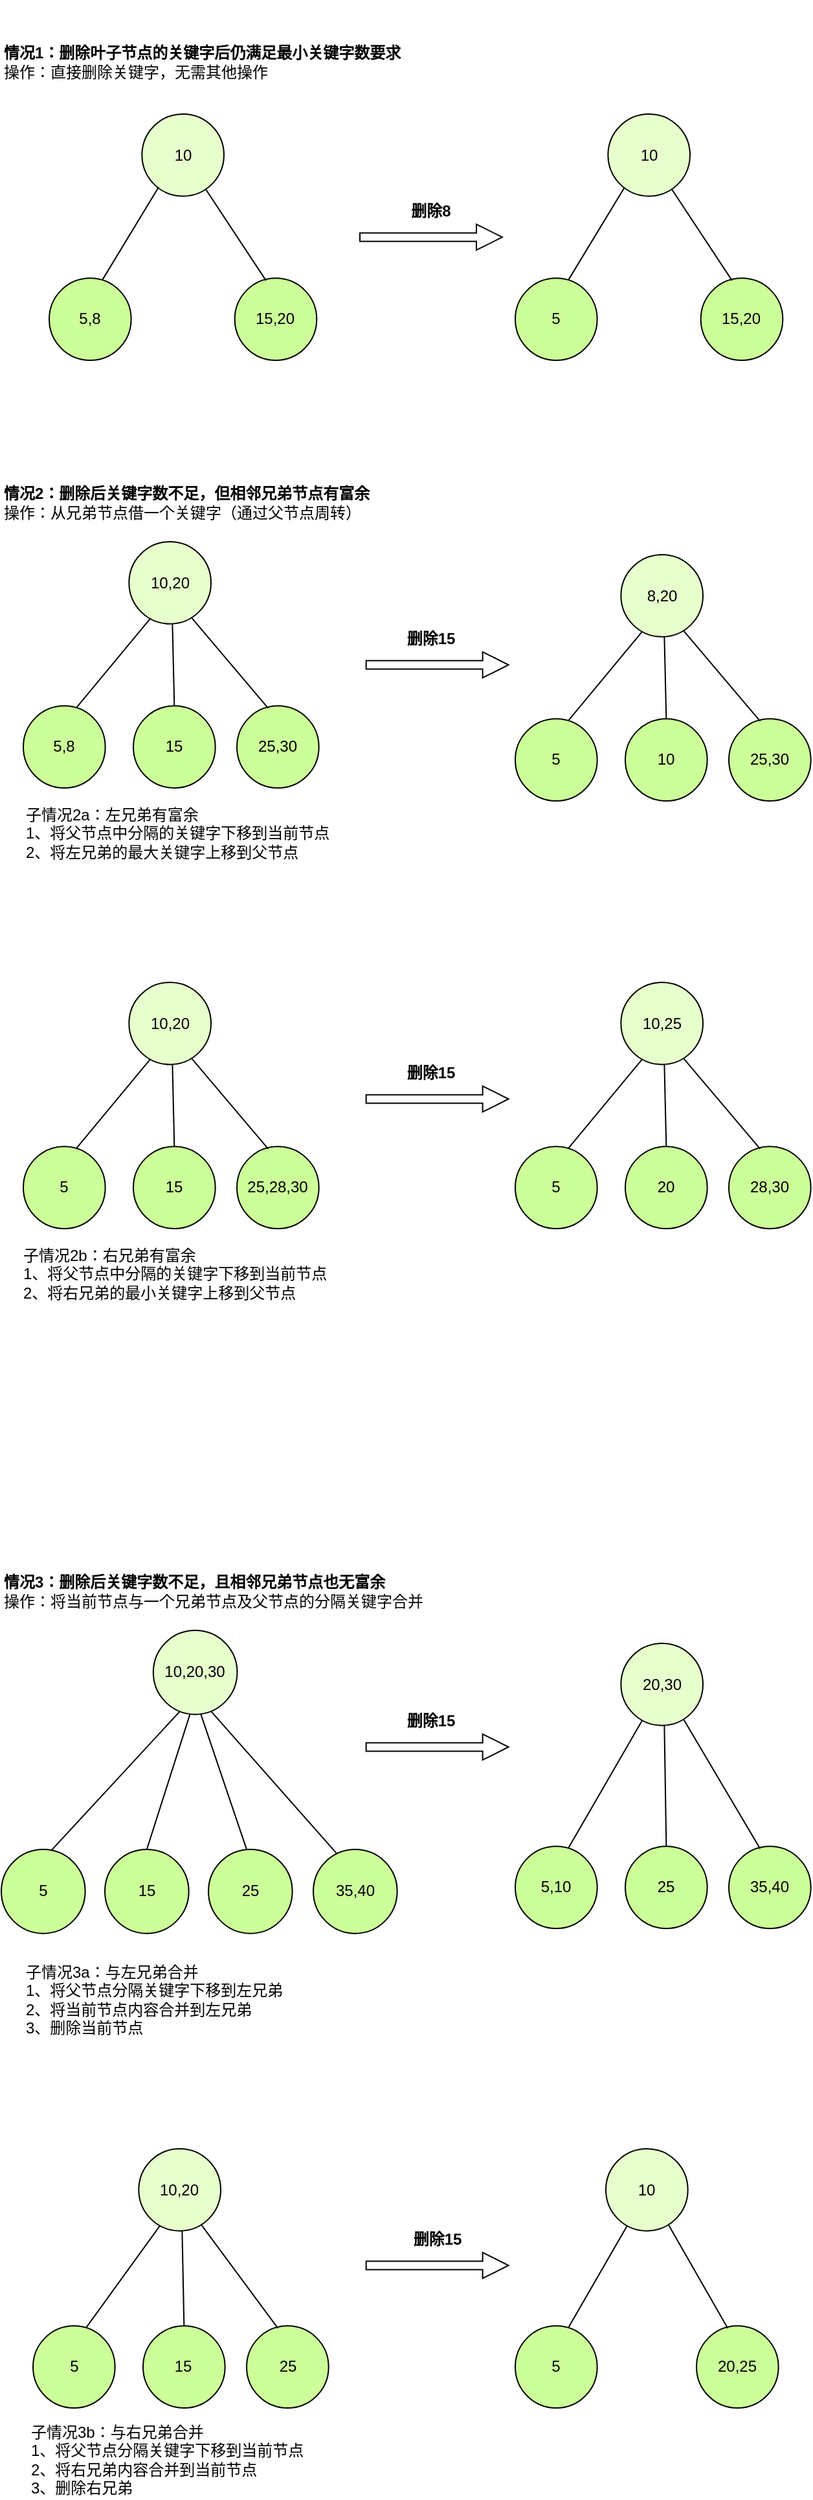 <mxfile version="28.0.6">
  <diagram name="第 1 页" id="fIbPTTzMzk3BGhx-KFtS">
    <mxGraphModel dx="1388" dy="673" grid="1" gridSize="10" guides="1" tooltips="1" connect="1" arrows="1" fold="1" page="1" pageScale="1" pageWidth="827" pageHeight="1169" math="0" shadow="0">
      <root>
        <mxCell id="0" />
        <mxCell id="1" parent="0" />
        <mxCell id="8vCnK32GKlkzvUL6mrDK-2" style="edgeStyle=orthogonalEdgeStyle;rounded=0;orthogonalLoop=1;jettySize=auto;html=1;exitX=0.5;exitY=1;exitDx=0;exitDy=0;" parent="1" edge="1">
          <mxGeometry relative="1" as="geometry">
            <mxPoint x="255.75" y="60" as="sourcePoint" />
            <mxPoint x="255.75" y="60" as="targetPoint" />
          </mxGeometry>
        </mxCell>
        <mxCell id="8vCnK32GKlkzvUL6mrDK-7" value="" style="group" parent="1" vertex="1" connectable="0">
          <mxGeometry x="130" y="140" width="206.663" height="190" as="geometry" />
        </mxCell>
        <mxCell id="8vCnK32GKlkzvUL6mrDK-8" value="" style="group" parent="8vCnK32GKlkzvUL6mrDK-7" vertex="1" connectable="0">
          <mxGeometry x="71.67" width="70" height="63.333" as="geometry" />
        </mxCell>
        <mxCell id="8vCnK32GKlkzvUL6mrDK-9" value="" style="group" parent="8vCnK32GKlkzvUL6mrDK-8" vertex="1" connectable="0">
          <mxGeometry width="63.333" height="63.333" as="geometry" />
        </mxCell>
        <mxCell id="8vCnK32GKlkzvUL6mrDK-10" value="10" style="ellipse;whiteSpace=wrap;html=1;aspect=fixed;fillColor=#E6FFCC;" parent="8vCnK32GKlkzvUL6mrDK-9" vertex="1">
          <mxGeometry width="63.333" height="63.333" as="geometry" />
        </mxCell>
        <mxCell id="8vCnK32GKlkzvUL6mrDK-11" value="" style="group" parent="8vCnK32GKlkzvUL6mrDK-7" vertex="1" connectable="0">
          <mxGeometry y="126.667" width="63.333" height="63.333" as="geometry" />
        </mxCell>
        <mxCell id="8vCnK32GKlkzvUL6mrDK-12" value="5,8" style="ellipse;whiteSpace=wrap;html=1;aspect=fixed;fillColor=#CCFF99;" parent="8vCnK32GKlkzvUL6mrDK-11" vertex="1">
          <mxGeometry width="63.333" height="63.333" as="geometry" />
        </mxCell>
        <mxCell id="8vCnK32GKlkzvUL6mrDK-13" value="" style="group" parent="8vCnK32GKlkzvUL6mrDK-7" vertex="1" connectable="0">
          <mxGeometry x="143.33" y="126.667" width="63.333" height="63.333" as="geometry" />
        </mxCell>
        <mxCell id="8vCnK32GKlkzvUL6mrDK-14" value="15,20" style="ellipse;whiteSpace=wrap;html=1;aspect=fixed;fillColor=#CCFF99;" parent="8vCnK32GKlkzvUL6mrDK-13" vertex="1">
          <mxGeometry width="63.333" height="63.333" as="geometry" />
        </mxCell>
        <mxCell id="8vCnK32GKlkzvUL6mrDK-15" value="" style="endArrow=none;html=1;rounded=0;entryX=0.201;entryY=0.894;entryDx=0;entryDy=0;entryPerimeter=0;exitX=0.649;exitY=0.02;exitDx=0;exitDy=0;exitPerimeter=0;" parent="8vCnK32GKlkzvUL6mrDK-7" source="8vCnK32GKlkzvUL6mrDK-12" target="8vCnK32GKlkzvUL6mrDK-10" edge="1">
          <mxGeometry width="50" height="50" relative="1" as="geometry">
            <mxPoint x="48.33" y="126.67" as="sourcePoint" />
            <mxPoint x="88.33" y="60" as="targetPoint" />
          </mxGeometry>
        </mxCell>
        <mxCell id="8vCnK32GKlkzvUL6mrDK-16" value="" style="endArrow=none;html=1;rounded=0;entryX=0.776;entryY=0.914;entryDx=0;entryDy=0;entryPerimeter=0;exitX=0.381;exitY=0.028;exitDx=0;exitDy=0;exitPerimeter=0;" parent="8vCnK32GKlkzvUL6mrDK-7" source="8vCnK32GKlkzvUL6mrDK-14" target="8vCnK32GKlkzvUL6mrDK-10" edge="1">
          <mxGeometry width="50" height="50" relative="1" as="geometry">
            <mxPoint x="168.66" y="127" as="sourcePoint" />
            <mxPoint x="126.66" y="60" as="targetPoint" />
          </mxGeometry>
        </mxCell>
        <mxCell id="8vCnK32GKlkzvUL6mrDK-31" value="&lt;div&gt;&lt;b&gt;情况1：删除叶子节点的关键字后仍满足最小关键字数要求&lt;/b&gt;&lt;/div&gt;&lt;div&gt;操作：直接删除关键字，无需其他操作&lt;/div&gt;" style="text;strokeColor=none;align=left;fillColor=none;html=1;verticalAlign=middle;whiteSpace=wrap;rounded=0;" parent="1" vertex="1">
          <mxGeometry x="93" y="80" width="320" height="40" as="geometry" />
        </mxCell>
        <mxCell id="8vCnK32GKlkzvUL6mrDK-32" value="" style="group" parent="1" vertex="1" connectable="0">
          <mxGeometry x="490" y="140" width="206.663" height="190" as="geometry" />
        </mxCell>
        <mxCell id="8vCnK32GKlkzvUL6mrDK-33" value="" style="group" parent="8vCnK32GKlkzvUL6mrDK-32" vertex="1" connectable="0">
          <mxGeometry x="71.67" width="70" height="63.333" as="geometry" />
        </mxCell>
        <mxCell id="8vCnK32GKlkzvUL6mrDK-34" value="" style="group" parent="8vCnK32GKlkzvUL6mrDK-33" vertex="1" connectable="0">
          <mxGeometry width="63.333" height="63.333" as="geometry" />
        </mxCell>
        <mxCell id="8vCnK32GKlkzvUL6mrDK-35" value="10" style="ellipse;whiteSpace=wrap;html=1;aspect=fixed;fillColor=#E6FFCC;" parent="8vCnK32GKlkzvUL6mrDK-34" vertex="1">
          <mxGeometry width="63.333" height="63.333" as="geometry" />
        </mxCell>
        <mxCell id="8vCnK32GKlkzvUL6mrDK-36" value="" style="group" parent="8vCnK32GKlkzvUL6mrDK-32" vertex="1" connectable="0">
          <mxGeometry y="126.667" width="63.333" height="63.333" as="geometry" />
        </mxCell>
        <mxCell id="8vCnK32GKlkzvUL6mrDK-37" value="5" style="ellipse;whiteSpace=wrap;html=1;aspect=fixed;fillColor=#CCFF99;" parent="8vCnK32GKlkzvUL6mrDK-36" vertex="1">
          <mxGeometry width="63.333" height="63.333" as="geometry" />
        </mxCell>
        <mxCell id="8vCnK32GKlkzvUL6mrDK-38" value="" style="group" parent="8vCnK32GKlkzvUL6mrDK-32" vertex="1" connectable="0">
          <mxGeometry x="143.33" y="126.667" width="63.333" height="63.333" as="geometry" />
        </mxCell>
        <mxCell id="8vCnK32GKlkzvUL6mrDK-39" value="15,20" style="ellipse;whiteSpace=wrap;html=1;aspect=fixed;fillColor=#CCFF99;" parent="8vCnK32GKlkzvUL6mrDK-38" vertex="1">
          <mxGeometry width="63.333" height="63.333" as="geometry" />
        </mxCell>
        <mxCell id="8vCnK32GKlkzvUL6mrDK-40" value="" style="endArrow=none;html=1;rounded=0;entryX=0.201;entryY=0.894;entryDx=0;entryDy=0;entryPerimeter=0;exitX=0.649;exitY=0.02;exitDx=0;exitDy=0;exitPerimeter=0;" parent="8vCnK32GKlkzvUL6mrDK-32" source="8vCnK32GKlkzvUL6mrDK-37" target="8vCnK32GKlkzvUL6mrDK-35" edge="1">
          <mxGeometry width="50" height="50" relative="1" as="geometry">
            <mxPoint x="48.33" y="126.67" as="sourcePoint" />
            <mxPoint x="88.33" y="60" as="targetPoint" />
          </mxGeometry>
        </mxCell>
        <mxCell id="8vCnK32GKlkzvUL6mrDK-41" value="" style="endArrow=none;html=1;rounded=0;entryX=0.776;entryY=0.914;entryDx=0;entryDy=0;entryPerimeter=0;exitX=0.381;exitY=0.028;exitDx=0;exitDy=0;exitPerimeter=0;" parent="8vCnK32GKlkzvUL6mrDK-32" source="8vCnK32GKlkzvUL6mrDK-39" target="8vCnK32GKlkzvUL6mrDK-35" edge="1">
          <mxGeometry width="50" height="50" relative="1" as="geometry">
            <mxPoint x="168.66" y="127" as="sourcePoint" />
            <mxPoint x="126.66" y="60" as="targetPoint" />
          </mxGeometry>
        </mxCell>
        <mxCell id="8vCnK32GKlkzvUL6mrDK-44" value="" style="html=1;shadow=0;dashed=0;align=center;verticalAlign=middle;shape=mxgraph.arrows2.arrow;dy=0.67;dx=20;notch=0;" parent="1" vertex="1">
          <mxGeometry x="370" y="225" width="110" height="20" as="geometry" />
        </mxCell>
        <mxCell id="8vCnK32GKlkzvUL6mrDK-45" value="&lt;b&gt;删除8&lt;/b&gt;" style="text;strokeColor=none;align=center;fillColor=none;html=1;verticalAlign=middle;whiteSpace=wrap;rounded=0;" parent="1" vertex="1">
          <mxGeometry x="405" y="205" width="40" height="20" as="geometry" />
        </mxCell>
        <mxCell id="8vCnK32GKlkzvUL6mrDK-46" value="&lt;div&gt;&lt;b&gt;情况2：删除后关键字数不足，但相邻兄弟节点有富余&lt;/b&gt;&lt;/div&gt;&lt;div&gt;操作：从兄弟节点借一个关键字（通过父节点周转）&lt;/div&gt;" style="text;strokeColor=none;align=left;fillColor=none;html=1;verticalAlign=middle;whiteSpace=wrap;rounded=0;" parent="1" vertex="1">
          <mxGeometry x="93" y="420" width="290" height="40" as="geometry" />
        </mxCell>
        <mxCell id="8vCnK32GKlkzvUL6mrDK-47" value="&lt;div&gt;子情况2a：左兄弟有富余&lt;/div&gt;&lt;div&gt;1、将父节点中分隔的关键字下移到当前节点&lt;/div&gt;&lt;div&gt;2、将左兄弟的最大关键字上移到父节点&lt;/div&gt;" style="text;strokeColor=none;align=left;fillColor=none;html=1;verticalAlign=middle;whiteSpace=wrap;rounded=0;" parent="1" vertex="1">
          <mxGeometry x="110" y="670" width="250" height="50" as="geometry" />
        </mxCell>
        <mxCell id="8vCnK32GKlkzvUL6mrDK-61" value="" style="group" parent="1" vertex="1" connectable="0">
          <mxGeometry x="110" y="470" width="228.333" height="190.003" as="geometry" />
        </mxCell>
        <mxCell id="8vCnK32GKlkzvUL6mrDK-49" value="" style="group" parent="8vCnK32GKlkzvUL6mrDK-61" vertex="1" connectable="0">
          <mxGeometry x="81.67" width="70" height="63.333" as="geometry" />
        </mxCell>
        <mxCell id="8vCnK32GKlkzvUL6mrDK-50" value="" style="group" parent="8vCnK32GKlkzvUL6mrDK-49" vertex="1" connectable="0">
          <mxGeometry width="63.333" height="63.333" as="geometry" />
        </mxCell>
        <mxCell id="8vCnK32GKlkzvUL6mrDK-51" value="10,20" style="ellipse;whiteSpace=wrap;html=1;aspect=fixed;fillColor=#E6FFCC;" parent="8vCnK32GKlkzvUL6mrDK-50" vertex="1">
          <mxGeometry width="63.333" height="63.333" as="geometry" />
        </mxCell>
        <mxCell id="8vCnK32GKlkzvUL6mrDK-52" value="" style="group" parent="8vCnK32GKlkzvUL6mrDK-61" vertex="1" connectable="0">
          <mxGeometry y="126.667" width="63.333" height="63.333" as="geometry" />
        </mxCell>
        <mxCell id="8vCnK32GKlkzvUL6mrDK-53" value="5,8" style="ellipse;whiteSpace=wrap;html=1;aspect=fixed;fillColor=#CCFF99;" parent="8vCnK32GKlkzvUL6mrDK-52" vertex="1">
          <mxGeometry width="63.333" height="63.333" as="geometry" />
        </mxCell>
        <mxCell id="8vCnK32GKlkzvUL6mrDK-54" value="" style="group" parent="8vCnK32GKlkzvUL6mrDK-61" vertex="1" connectable="0">
          <mxGeometry x="165.0" y="126.667" width="63.333" height="63.333" as="geometry" />
        </mxCell>
        <mxCell id="8vCnK32GKlkzvUL6mrDK-55" value="25,30" style="ellipse;whiteSpace=wrap;html=1;aspect=fixed;fillColor=#CCFF99;" parent="8vCnK32GKlkzvUL6mrDK-54" vertex="1">
          <mxGeometry width="63.333" height="63.333" as="geometry" />
        </mxCell>
        <mxCell id="8vCnK32GKlkzvUL6mrDK-56" value="" style="endArrow=none;html=1;rounded=0;entryX=0.262;entryY=0.933;entryDx=0;entryDy=0;entryPerimeter=0;exitX=0.649;exitY=0.02;exitDx=0;exitDy=0;exitPerimeter=0;" parent="8vCnK32GKlkzvUL6mrDK-61" source="8vCnK32GKlkzvUL6mrDK-53" target="8vCnK32GKlkzvUL6mrDK-51" edge="1">
          <mxGeometry width="50" height="50" relative="1" as="geometry">
            <mxPoint x="58.33" y="126.67" as="sourcePoint" />
            <mxPoint x="98.33" y="60" as="targetPoint" />
          </mxGeometry>
        </mxCell>
        <mxCell id="8vCnK32GKlkzvUL6mrDK-57" value="" style="endArrow=none;html=1;rounded=0;entryX=0.767;entryY=0.931;entryDx=0;entryDy=0;entryPerimeter=0;exitX=0.381;exitY=0.028;exitDx=0;exitDy=0;exitPerimeter=0;" parent="8vCnK32GKlkzvUL6mrDK-61" source="8vCnK32GKlkzvUL6mrDK-55" target="8vCnK32GKlkzvUL6mrDK-51" edge="1">
          <mxGeometry width="50" height="50" relative="1" as="geometry">
            <mxPoint x="178.66" y="127" as="sourcePoint" />
            <mxPoint x="136.66" y="60" as="targetPoint" />
          </mxGeometry>
        </mxCell>
        <mxCell id="8vCnK32GKlkzvUL6mrDK-58" value="" style="group" parent="8vCnK32GKlkzvUL6mrDK-61" vertex="1" connectable="0">
          <mxGeometry x="85" y="126.67" width="63.333" height="63.333" as="geometry" />
        </mxCell>
        <mxCell id="8vCnK32GKlkzvUL6mrDK-59" value="15" style="ellipse;whiteSpace=wrap;html=1;aspect=fixed;fillColor=#CCFF99;" parent="8vCnK32GKlkzvUL6mrDK-58" vertex="1">
          <mxGeometry width="63.333" height="63.333" as="geometry" />
        </mxCell>
        <mxCell id="8vCnK32GKlkzvUL6mrDK-60" value="" style="endArrow=none;html=1;rounded=0;entryX=0.529;entryY=0.995;entryDx=0;entryDy=0;exitX=0.5;exitY=0;exitDx=0;exitDy=0;entryPerimeter=0;" parent="8vCnK32GKlkzvUL6mrDK-61" source="8vCnK32GKlkzvUL6mrDK-59" target="8vCnK32GKlkzvUL6mrDK-51" edge="1">
          <mxGeometry width="50" height="50" relative="1" as="geometry">
            <mxPoint x="90" y="151" as="sourcePoint" />
            <mxPoint x="143" y="80" as="targetPoint" />
          </mxGeometry>
        </mxCell>
        <mxCell id="8vCnK32GKlkzvUL6mrDK-62" value="" style="group" parent="1" vertex="1" connectable="0">
          <mxGeometry x="490" y="480" width="228.333" height="190.003" as="geometry" />
        </mxCell>
        <mxCell id="8vCnK32GKlkzvUL6mrDK-63" value="" style="group" parent="8vCnK32GKlkzvUL6mrDK-62" vertex="1" connectable="0">
          <mxGeometry x="81.67" width="70" height="63.333" as="geometry" />
        </mxCell>
        <mxCell id="8vCnK32GKlkzvUL6mrDK-64" value="" style="group" parent="8vCnK32GKlkzvUL6mrDK-63" vertex="1" connectable="0">
          <mxGeometry width="63.333" height="63.333" as="geometry" />
        </mxCell>
        <mxCell id="8vCnK32GKlkzvUL6mrDK-65" value="8,20" style="ellipse;whiteSpace=wrap;html=1;aspect=fixed;fillColor=#E6FFCC;" parent="8vCnK32GKlkzvUL6mrDK-64" vertex="1">
          <mxGeometry width="63.333" height="63.333" as="geometry" />
        </mxCell>
        <mxCell id="8vCnK32GKlkzvUL6mrDK-66" value="" style="group" parent="8vCnK32GKlkzvUL6mrDK-62" vertex="1" connectable="0">
          <mxGeometry y="126.667" width="63.333" height="63.333" as="geometry" />
        </mxCell>
        <mxCell id="8vCnK32GKlkzvUL6mrDK-67" value="5" style="ellipse;whiteSpace=wrap;html=1;aspect=fixed;fillColor=#CCFF99;" parent="8vCnK32GKlkzvUL6mrDK-66" vertex="1">
          <mxGeometry width="63.333" height="63.333" as="geometry" />
        </mxCell>
        <mxCell id="8vCnK32GKlkzvUL6mrDK-68" value="" style="group" parent="8vCnK32GKlkzvUL6mrDK-62" vertex="1" connectable="0">
          <mxGeometry x="165.0" y="126.667" width="63.333" height="63.333" as="geometry" />
        </mxCell>
        <mxCell id="8vCnK32GKlkzvUL6mrDK-69" value="25,30" style="ellipse;whiteSpace=wrap;html=1;aspect=fixed;fillColor=#CCFF99;" parent="8vCnK32GKlkzvUL6mrDK-68" vertex="1">
          <mxGeometry width="63.333" height="63.333" as="geometry" />
        </mxCell>
        <mxCell id="8vCnK32GKlkzvUL6mrDK-70" value="" style="endArrow=none;html=1;rounded=0;entryX=0.262;entryY=0.933;entryDx=0;entryDy=0;entryPerimeter=0;exitX=0.649;exitY=0.02;exitDx=0;exitDy=0;exitPerimeter=0;" parent="8vCnK32GKlkzvUL6mrDK-62" source="8vCnK32GKlkzvUL6mrDK-67" target="8vCnK32GKlkzvUL6mrDK-65" edge="1">
          <mxGeometry width="50" height="50" relative="1" as="geometry">
            <mxPoint x="58.33" y="126.67" as="sourcePoint" />
            <mxPoint x="98.33" y="60" as="targetPoint" />
          </mxGeometry>
        </mxCell>
        <mxCell id="8vCnK32GKlkzvUL6mrDK-71" value="" style="endArrow=none;html=1;rounded=0;entryX=0.767;entryY=0.931;entryDx=0;entryDy=0;entryPerimeter=0;exitX=0.381;exitY=0.028;exitDx=0;exitDy=0;exitPerimeter=0;" parent="8vCnK32GKlkzvUL6mrDK-62" source="8vCnK32GKlkzvUL6mrDK-69" target="8vCnK32GKlkzvUL6mrDK-65" edge="1">
          <mxGeometry width="50" height="50" relative="1" as="geometry">
            <mxPoint x="178.66" y="127" as="sourcePoint" />
            <mxPoint x="136.66" y="60" as="targetPoint" />
          </mxGeometry>
        </mxCell>
        <mxCell id="8vCnK32GKlkzvUL6mrDK-72" value="" style="group" parent="8vCnK32GKlkzvUL6mrDK-62" vertex="1" connectable="0">
          <mxGeometry x="85" y="126.67" width="63.333" height="63.333" as="geometry" />
        </mxCell>
        <mxCell id="8vCnK32GKlkzvUL6mrDK-73" value="10" style="ellipse;whiteSpace=wrap;html=1;aspect=fixed;fillColor=#CCFF99;" parent="8vCnK32GKlkzvUL6mrDK-72" vertex="1">
          <mxGeometry width="63.333" height="63.333" as="geometry" />
        </mxCell>
        <mxCell id="8vCnK32GKlkzvUL6mrDK-74" value="" style="endArrow=none;html=1;rounded=0;entryX=0.529;entryY=0.995;entryDx=0;entryDy=0;exitX=0.5;exitY=0;exitDx=0;exitDy=0;entryPerimeter=0;" parent="8vCnK32GKlkzvUL6mrDK-62" source="8vCnK32GKlkzvUL6mrDK-73" target="8vCnK32GKlkzvUL6mrDK-65" edge="1">
          <mxGeometry width="50" height="50" relative="1" as="geometry">
            <mxPoint x="90" y="151" as="sourcePoint" />
            <mxPoint x="143" y="80" as="targetPoint" />
          </mxGeometry>
        </mxCell>
        <mxCell id="8vCnK32GKlkzvUL6mrDK-75" value="" style="html=1;shadow=0;dashed=0;align=center;verticalAlign=middle;shape=mxgraph.arrows2.arrow;dy=0.67;dx=20;notch=0;" parent="1" vertex="1">
          <mxGeometry x="374.81" y="555" width="110" height="20" as="geometry" />
        </mxCell>
        <mxCell id="8vCnK32GKlkzvUL6mrDK-76" value="&lt;b&gt;删除15&lt;/b&gt;" style="text;strokeColor=none;align=center;fillColor=none;html=1;verticalAlign=middle;whiteSpace=wrap;rounded=0;" parent="1" vertex="1">
          <mxGeometry x="400" y="535" width="50" height="20" as="geometry" />
        </mxCell>
        <mxCell id="8vCnK32GKlkzvUL6mrDK-77" value="" style="group" parent="1" vertex="1" connectable="0">
          <mxGeometry x="110" y="810" width="228.333" height="190.003" as="geometry" />
        </mxCell>
        <mxCell id="8vCnK32GKlkzvUL6mrDK-78" value="" style="group" parent="8vCnK32GKlkzvUL6mrDK-77" vertex="1" connectable="0">
          <mxGeometry x="81.67" width="70" height="63.333" as="geometry" />
        </mxCell>
        <mxCell id="8vCnK32GKlkzvUL6mrDK-79" value="" style="group" parent="8vCnK32GKlkzvUL6mrDK-78" vertex="1" connectable="0">
          <mxGeometry width="63.333" height="63.333" as="geometry" />
        </mxCell>
        <mxCell id="8vCnK32GKlkzvUL6mrDK-80" value="10,20" style="ellipse;whiteSpace=wrap;html=1;aspect=fixed;fillColor=#E6FFCC;" parent="8vCnK32GKlkzvUL6mrDK-79" vertex="1">
          <mxGeometry width="63.333" height="63.333" as="geometry" />
        </mxCell>
        <mxCell id="8vCnK32GKlkzvUL6mrDK-81" value="" style="group" parent="8vCnK32GKlkzvUL6mrDK-77" vertex="1" connectable="0">
          <mxGeometry y="126.667" width="63.333" height="63.333" as="geometry" />
        </mxCell>
        <mxCell id="8vCnK32GKlkzvUL6mrDK-82" value="5" style="ellipse;whiteSpace=wrap;html=1;aspect=fixed;fillColor=#CCFF99;" parent="8vCnK32GKlkzvUL6mrDK-81" vertex="1">
          <mxGeometry width="63.333" height="63.333" as="geometry" />
        </mxCell>
        <mxCell id="8vCnK32GKlkzvUL6mrDK-83" value="" style="group" parent="8vCnK32GKlkzvUL6mrDK-77" vertex="1" connectable="0">
          <mxGeometry x="165.0" y="126.667" width="63.333" height="63.333" as="geometry" />
        </mxCell>
        <mxCell id="8vCnK32GKlkzvUL6mrDK-84" value="25,28,30" style="ellipse;whiteSpace=wrap;html=1;aspect=fixed;fillColor=#CCFF99;" parent="8vCnK32GKlkzvUL6mrDK-83" vertex="1">
          <mxGeometry width="63.333" height="63.333" as="geometry" />
        </mxCell>
        <mxCell id="8vCnK32GKlkzvUL6mrDK-85" value="" style="endArrow=none;html=1;rounded=0;entryX=0.262;entryY=0.933;entryDx=0;entryDy=0;entryPerimeter=0;exitX=0.649;exitY=0.02;exitDx=0;exitDy=0;exitPerimeter=0;" parent="8vCnK32GKlkzvUL6mrDK-77" source="8vCnK32GKlkzvUL6mrDK-82" target="8vCnK32GKlkzvUL6mrDK-80" edge="1">
          <mxGeometry width="50" height="50" relative="1" as="geometry">
            <mxPoint x="58.33" y="126.67" as="sourcePoint" />
            <mxPoint x="98.33" y="60" as="targetPoint" />
          </mxGeometry>
        </mxCell>
        <mxCell id="8vCnK32GKlkzvUL6mrDK-86" value="" style="endArrow=none;html=1;rounded=0;entryX=0.767;entryY=0.931;entryDx=0;entryDy=0;entryPerimeter=0;exitX=0.381;exitY=0.028;exitDx=0;exitDy=0;exitPerimeter=0;" parent="8vCnK32GKlkzvUL6mrDK-77" source="8vCnK32GKlkzvUL6mrDK-84" target="8vCnK32GKlkzvUL6mrDK-80" edge="1">
          <mxGeometry width="50" height="50" relative="1" as="geometry">
            <mxPoint x="178.66" y="127" as="sourcePoint" />
            <mxPoint x="136.66" y="60" as="targetPoint" />
          </mxGeometry>
        </mxCell>
        <mxCell id="8vCnK32GKlkzvUL6mrDK-87" value="" style="group" parent="8vCnK32GKlkzvUL6mrDK-77" vertex="1" connectable="0">
          <mxGeometry x="85" y="126.67" width="63.333" height="63.333" as="geometry" />
        </mxCell>
        <mxCell id="8vCnK32GKlkzvUL6mrDK-88" value="15" style="ellipse;whiteSpace=wrap;html=1;aspect=fixed;fillColor=#CCFF99;" parent="8vCnK32GKlkzvUL6mrDK-87" vertex="1">
          <mxGeometry width="63.333" height="63.333" as="geometry" />
        </mxCell>
        <mxCell id="8vCnK32GKlkzvUL6mrDK-89" value="" style="endArrow=none;html=1;rounded=0;entryX=0.529;entryY=0.995;entryDx=0;entryDy=0;exitX=0.5;exitY=0;exitDx=0;exitDy=0;entryPerimeter=0;" parent="8vCnK32GKlkzvUL6mrDK-77" source="8vCnK32GKlkzvUL6mrDK-88" target="8vCnK32GKlkzvUL6mrDK-80" edge="1">
          <mxGeometry width="50" height="50" relative="1" as="geometry">
            <mxPoint x="90" y="151" as="sourcePoint" />
            <mxPoint x="143" y="80" as="targetPoint" />
          </mxGeometry>
        </mxCell>
        <mxCell id="8vCnK32GKlkzvUL6mrDK-90" value="&lt;div&gt;子情况2b：右兄弟有富余&lt;/div&gt;&lt;div&gt;1、将父节点中分隔的关键字下移到当前节点&lt;/div&gt;&lt;div&gt;2、将右兄弟的最小关键字上移到父节点&lt;/div&gt;" style="text;strokeColor=none;align=left;fillColor=none;html=1;verticalAlign=middle;whiteSpace=wrap;rounded=0;" parent="1" vertex="1">
          <mxGeometry x="108.33" y="1010" width="250" height="50" as="geometry" />
        </mxCell>
        <mxCell id="8vCnK32GKlkzvUL6mrDK-91" value="" style="html=1;shadow=0;dashed=0;align=center;verticalAlign=middle;shape=mxgraph.arrows2.arrow;dy=0.67;dx=20;notch=0;" parent="1" vertex="1">
          <mxGeometry x="374.81" y="890" width="110" height="20" as="geometry" />
        </mxCell>
        <mxCell id="8vCnK32GKlkzvUL6mrDK-92" value="&lt;b&gt;删除15&lt;/b&gt;" style="text;strokeColor=none;align=center;fillColor=none;html=1;verticalAlign=middle;whiteSpace=wrap;rounded=0;" parent="1" vertex="1">
          <mxGeometry x="400" y="870" width="50" height="20" as="geometry" />
        </mxCell>
        <mxCell id="8vCnK32GKlkzvUL6mrDK-93" value="" style="group" parent="1" vertex="1" connectable="0">
          <mxGeometry x="490" y="810" width="228.333" height="190.003" as="geometry" />
        </mxCell>
        <mxCell id="8vCnK32GKlkzvUL6mrDK-94" value="" style="group" parent="8vCnK32GKlkzvUL6mrDK-93" vertex="1" connectable="0">
          <mxGeometry x="81.67" width="70" height="63.333" as="geometry" />
        </mxCell>
        <mxCell id="8vCnK32GKlkzvUL6mrDK-95" value="" style="group" parent="8vCnK32GKlkzvUL6mrDK-94" vertex="1" connectable="0">
          <mxGeometry width="63.333" height="63.333" as="geometry" />
        </mxCell>
        <mxCell id="8vCnK32GKlkzvUL6mrDK-96" value="10,25" style="ellipse;whiteSpace=wrap;html=1;aspect=fixed;fillColor=#E6FFCC;" parent="8vCnK32GKlkzvUL6mrDK-95" vertex="1">
          <mxGeometry width="63.333" height="63.333" as="geometry" />
        </mxCell>
        <mxCell id="8vCnK32GKlkzvUL6mrDK-97" value="" style="group" parent="8vCnK32GKlkzvUL6mrDK-93" vertex="1" connectable="0">
          <mxGeometry y="126.667" width="63.333" height="63.333" as="geometry" />
        </mxCell>
        <mxCell id="8vCnK32GKlkzvUL6mrDK-98" value="5" style="ellipse;whiteSpace=wrap;html=1;aspect=fixed;fillColor=#CCFF99;" parent="8vCnK32GKlkzvUL6mrDK-97" vertex="1">
          <mxGeometry width="63.333" height="63.333" as="geometry" />
        </mxCell>
        <mxCell id="8vCnK32GKlkzvUL6mrDK-99" value="" style="group" parent="8vCnK32GKlkzvUL6mrDK-93" vertex="1" connectable="0">
          <mxGeometry x="165.0" y="126.667" width="63.333" height="63.333" as="geometry" />
        </mxCell>
        <mxCell id="8vCnK32GKlkzvUL6mrDK-100" value="28,30" style="ellipse;whiteSpace=wrap;html=1;aspect=fixed;fillColor=#CCFF99;" parent="8vCnK32GKlkzvUL6mrDK-99" vertex="1">
          <mxGeometry width="63.333" height="63.333" as="geometry" />
        </mxCell>
        <mxCell id="8vCnK32GKlkzvUL6mrDK-101" value="" style="endArrow=none;html=1;rounded=0;entryX=0.262;entryY=0.933;entryDx=0;entryDy=0;entryPerimeter=0;exitX=0.649;exitY=0.02;exitDx=0;exitDy=0;exitPerimeter=0;" parent="8vCnK32GKlkzvUL6mrDK-93" source="8vCnK32GKlkzvUL6mrDK-98" target="8vCnK32GKlkzvUL6mrDK-96" edge="1">
          <mxGeometry width="50" height="50" relative="1" as="geometry">
            <mxPoint x="58.33" y="126.67" as="sourcePoint" />
            <mxPoint x="98.33" y="60" as="targetPoint" />
          </mxGeometry>
        </mxCell>
        <mxCell id="8vCnK32GKlkzvUL6mrDK-102" value="" style="endArrow=none;html=1;rounded=0;entryX=0.767;entryY=0.931;entryDx=0;entryDy=0;entryPerimeter=0;exitX=0.381;exitY=0.028;exitDx=0;exitDy=0;exitPerimeter=0;" parent="8vCnK32GKlkzvUL6mrDK-93" source="8vCnK32GKlkzvUL6mrDK-100" target="8vCnK32GKlkzvUL6mrDK-96" edge="1">
          <mxGeometry width="50" height="50" relative="1" as="geometry">
            <mxPoint x="178.66" y="127" as="sourcePoint" />
            <mxPoint x="136.66" y="60" as="targetPoint" />
          </mxGeometry>
        </mxCell>
        <mxCell id="8vCnK32GKlkzvUL6mrDK-103" value="" style="group" parent="8vCnK32GKlkzvUL6mrDK-93" vertex="1" connectable="0">
          <mxGeometry x="85" y="126.67" width="63.333" height="63.333" as="geometry" />
        </mxCell>
        <mxCell id="8vCnK32GKlkzvUL6mrDK-104" value="20" style="ellipse;whiteSpace=wrap;html=1;aspect=fixed;fillColor=#CCFF99;" parent="8vCnK32GKlkzvUL6mrDK-103" vertex="1">
          <mxGeometry width="63.333" height="63.333" as="geometry" />
        </mxCell>
        <mxCell id="8vCnK32GKlkzvUL6mrDK-105" value="" style="endArrow=none;html=1;rounded=0;entryX=0.529;entryY=0.995;entryDx=0;entryDy=0;exitX=0.5;exitY=0;exitDx=0;exitDy=0;entryPerimeter=0;" parent="8vCnK32GKlkzvUL6mrDK-93" source="8vCnK32GKlkzvUL6mrDK-104" target="8vCnK32GKlkzvUL6mrDK-96" edge="1">
          <mxGeometry width="50" height="50" relative="1" as="geometry">
            <mxPoint x="90" y="151" as="sourcePoint" />
            <mxPoint x="143" y="80" as="targetPoint" />
          </mxGeometry>
        </mxCell>
        <mxCell id="8vCnK32GKlkzvUL6mrDK-106" value="&lt;div&gt;&lt;b&gt;情况3：删除后关键字数不足，且相邻兄弟节点也无富余&lt;/b&gt;&lt;/div&gt;&lt;div&gt;操作：将当前节点与一个兄弟节点及父节点的分隔关键字合并&lt;/div&gt;" style="text;strokeColor=none;align=left;fillColor=none;html=1;verticalAlign=middle;whiteSpace=wrap;rounded=0;" parent="1" vertex="1">
          <mxGeometry x="93" y="1260" width="330" height="40" as="geometry" />
        </mxCell>
        <mxCell id="8vCnK32GKlkzvUL6mrDK-107" value="&lt;div&gt;子情况3a：与左兄弟合并&lt;/div&gt;&lt;div&gt;1、将父节点分隔关键字下移到左兄弟&lt;/div&gt;&lt;div&gt;2、将当前节点内容合并到左兄弟&lt;/div&gt;&lt;div&gt;3、删除当前节点&lt;/div&gt;" style="text;strokeColor=none;align=left;fillColor=none;html=1;verticalAlign=middle;whiteSpace=wrap;rounded=0;" parent="1" vertex="1">
          <mxGeometry x="110" y="1560" width="211.67" height="70" as="geometry" />
        </mxCell>
        <mxCell id="PFpXIr5WL7vh2AT7sFhG-1" value="" style="group" vertex="1" connectable="0" parent="1">
          <mxGeometry x="93" y="1310" width="305.818" height="233.818" as="geometry" />
        </mxCell>
        <mxCell id="PFpXIr5WL7vh2AT7sFhG-2" value="10,20,30" style="ellipse;whiteSpace=wrap;html=1;aspect=fixed;fillColor=#E6FFCC;" vertex="1" parent="PFpXIr5WL7vh2AT7sFhG-1">
          <mxGeometry x="117.41" width="64.818" height="64.818" as="geometry" />
        </mxCell>
        <mxCell id="PFpXIr5WL7vh2AT7sFhG-3" value="5" style="ellipse;whiteSpace=wrap;html=1;aspect=fixed;fillColor=#CCFF99;" vertex="1" parent="PFpXIr5WL7vh2AT7sFhG-1">
          <mxGeometry y="169" width="64.818" height="64.818" as="geometry" />
        </mxCell>
        <mxCell id="PFpXIr5WL7vh2AT7sFhG-4" value="25" style="ellipse;whiteSpace=wrap;html=1;aspect=fixed;fillColor=#CCFF99;" vertex="1" parent="PFpXIr5WL7vh2AT7sFhG-1">
          <mxGeometry x="160" y="169" width="64.818" height="64.818" as="geometry" />
        </mxCell>
        <mxCell id="PFpXIr5WL7vh2AT7sFhG-5" value="" style="endArrow=none;html=1;rounded=0;exitX=0.594;exitY=0.015;exitDx=0;exitDy=0;exitPerimeter=0;entryX=0.314;entryY=0.967;entryDx=0;entryDy=0;entryPerimeter=0;" edge="1" parent="PFpXIr5WL7vh2AT7sFhG-1" source="PFpXIr5WL7vh2AT7sFhG-3" target="PFpXIr5WL7vh2AT7sFhG-2">
          <mxGeometry width="50" height="50" relative="1" as="geometry">
            <mxPoint x="102.23" y="150" as="sourcePoint" />
            <mxPoint x="152.23" y="60" as="targetPoint" />
          </mxGeometry>
        </mxCell>
        <mxCell id="PFpXIr5WL7vh2AT7sFhG-6" value="" style="endArrow=none;html=1;rounded=0;exitX=0.457;exitY=0.005;exitDx=0;exitDy=0;entryX=0.565;entryY=0.992;entryDx=0;entryDy=0;entryPerimeter=0;exitPerimeter=0;" edge="1" parent="PFpXIr5WL7vh2AT7sFhG-1" source="PFpXIr5WL7vh2AT7sFhG-4" target="PFpXIr5WL7vh2AT7sFhG-2">
          <mxGeometry width="50" height="50" relative="1" as="geometry">
            <mxPoint x="233.23" y="150" as="sourcePoint" />
            <mxPoint x="182.23" y="61" as="targetPoint" />
          </mxGeometry>
        </mxCell>
        <mxCell id="PFpXIr5WL7vh2AT7sFhG-7" value="15" style="ellipse;whiteSpace=wrap;html=1;aspect=fixed;fillColor=#CCFF99;" vertex="1" parent="PFpXIr5WL7vh2AT7sFhG-1">
          <mxGeometry x="80.0" y="169" width="64.818" height="64.818" as="geometry" />
        </mxCell>
        <mxCell id="PFpXIr5WL7vh2AT7sFhG-8" value="" style="endArrow=none;html=1;rounded=0;exitX=0.5;exitY=0;exitDx=0;exitDy=0;entryX=0.439;entryY=0.992;entryDx=0;entryDy=0;entryPerimeter=0;" edge="1" parent="PFpXIr5WL7vh2AT7sFhG-1" source="PFpXIr5WL7vh2AT7sFhG-7" target="PFpXIr5WL7vh2AT7sFhG-2">
          <mxGeometry width="50" height="50" relative="1" as="geometry">
            <mxPoint x="170" y="210" as="sourcePoint" />
            <mxPoint x="233" y="120" as="targetPoint" />
          </mxGeometry>
        </mxCell>
        <mxCell id="PFpXIr5WL7vh2AT7sFhG-9" value="35,40" style="ellipse;whiteSpace=wrap;html=1;aspect=fixed;fillColor=#CCFF99;" vertex="1" parent="PFpXIr5WL7vh2AT7sFhG-1">
          <mxGeometry x="241" y="169" width="64.818" height="64.818" as="geometry" />
        </mxCell>
        <mxCell id="PFpXIr5WL7vh2AT7sFhG-10" value="" style="endArrow=none;html=1;rounded=0;exitX=0.286;exitY=0.057;exitDx=0;exitDy=0;entryX=0.692;entryY=0.967;entryDx=0;entryDy=0;entryPerimeter=0;exitPerimeter=0;" edge="1" parent="PFpXIr5WL7vh2AT7sFhG-1" source="PFpXIr5WL7vh2AT7sFhG-9" target="PFpXIr5WL7vh2AT7sFhG-2">
          <mxGeometry width="50" height="50" relative="1" as="geometry">
            <mxPoint x="260" y="140" as="sourcePoint" />
            <mxPoint x="192" y="51" as="targetPoint" />
          </mxGeometry>
        </mxCell>
        <mxCell id="PFpXIr5WL7vh2AT7sFhG-24" value="" style="html=1;shadow=0;dashed=0;align=center;verticalAlign=middle;shape=mxgraph.arrows2.arrow;dy=0.67;dx=20;notch=0;" vertex="1" parent="1">
          <mxGeometry x="374.81" y="1390" width="110" height="20" as="geometry" />
        </mxCell>
        <mxCell id="PFpXIr5WL7vh2AT7sFhG-25" value="&lt;b&gt;删除15&lt;/b&gt;" style="text;strokeColor=none;align=center;fillColor=none;html=1;verticalAlign=middle;whiteSpace=wrap;rounded=0;" vertex="1" parent="1">
          <mxGeometry x="400" y="1370" width="50" height="20" as="geometry" />
        </mxCell>
        <mxCell id="PFpXIr5WL7vh2AT7sFhG-26" value="" style="group" vertex="1" connectable="0" parent="1">
          <mxGeometry x="490" y="1320" width="228.333" height="220.003" as="geometry" />
        </mxCell>
        <mxCell id="PFpXIr5WL7vh2AT7sFhG-12" value="" style="group" vertex="1" connectable="0" parent="PFpXIr5WL7vh2AT7sFhG-26">
          <mxGeometry x="81.67" width="70" height="63.333" as="geometry" />
        </mxCell>
        <mxCell id="PFpXIr5WL7vh2AT7sFhG-13" value="" style="group" vertex="1" connectable="0" parent="PFpXIr5WL7vh2AT7sFhG-12">
          <mxGeometry width="63.333" height="63.333" as="geometry" />
        </mxCell>
        <mxCell id="PFpXIr5WL7vh2AT7sFhG-14" value="20,30" style="ellipse;whiteSpace=wrap;html=1;aspect=fixed;fillColor=#E6FFCC;" vertex="1" parent="PFpXIr5WL7vh2AT7sFhG-13">
          <mxGeometry width="63.333" height="63.333" as="geometry" />
        </mxCell>
        <mxCell id="PFpXIr5WL7vh2AT7sFhG-15" value="" style="group" vertex="1" connectable="0" parent="PFpXIr5WL7vh2AT7sFhG-26">
          <mxGeometry y="156.667" width="63.333" height="63.333" as="geometry" />
        </mxCell>
        <mxCell id="PFpXIr5WL7vh2AT7sFhG-16" value="5,10" style="ellipse;whiteSpace=wrap;html=1;aspect=fixed;fillColor=#CCFF99;" vertex="1" parent="PFpXIr5WL7vh2AT7sFhG-15">
          <mxGeometry width="63.333" height="63.333" as="geometry" />
        </mxCell>
        <mxCell id="PFpXIr5WL7vh2AT7sFhG-17" value="" style="group" vertex="1" connectable="0" parent="PFpXIr5WL7vh2AT7sFhG-26">
          <mxGeometry x="165" y="156.667" width="63.333" height="63.333" as="geometry" />
        </mxCell>
        <mxCell id="PFpXIr5WL7vh2AT7sFhG-18" value="35,40" style="ellipse;whiteSpace=wrap;html=1;aspect=fixed;fillColor=#CCFF99;" vertex="1" parent="PFpXIr5WL7vh2AT7sFhG-17">
          <mxGeometry width="63.333" height="63.333" as="geometry" />
        </mxCell>
        <mxCell id="PFpXIr5WL7vh2AT7sFhG-19" value="" style="endArrow=none;html=1;rounded=0;entryX=0.262;entryY=0.933;entryDx=0;entryDy=0;entryPerimeter=0;exitX=0.649;exitY=0.02;exitDx=0;exitDy=0;exitPerimeter=0;" edge="1" parent="PFpXIr5WL7vh2AT7sFhG-26" source="PFpXIr5WL7vh2AT7sFhG-16" target="PFpXIr5WL7vh2AT7sFhG-14">
          <mxGeometry width="50" height="50" relative="1" as="geometry">
            <mxPoint x="58.33" y="156.67" as="sourcePoint" />
            <mxPoint x="98.33" y="90" as="targetPoint" />
          </mxGeometry>
        </mxCell>
        <mxCell id="PFpXIr5WL7vh2AT7sFhG-20" value="" style="endArrow=none;html=1;rounded=0;entryX=0.767;entryY=0.931;entryDx=0;entryDy=0;entryPerimeter=0;exitX=0.381;exitY=0.028;exitDx=0;exitDy=0;exitPerimeter=0;" edge="1" parent="PFpXIr5WL7vh2AT7sFhG-26" source="PFpXIr5WL7vh2AT7sFhG-18" target="PFpXIr5WL7vh2AT7sFhG-14">
          <mxGeometry width="50" height="50" relative="1" as="geometry">
            <mxPoint x="178.66" y="157" as="sourcePoint" />
            <mxPoint x="136.66" y="90" as="targetPoint" />
          </mxGeometry>
        </mxCell>
        <mxCell id="PFpXIr5WL7vh2AT7sFhG-21" value="" style="group" vertex="1" connectable="0" parent="PFpXIr5WL7vh2AT7sFhG-26">
          <mxGeometry x="85" y="156.67" width="63.333" height="63.333" as="geometry" />
        </mxCell>
        <mxCell id="PFpXIr5WL7vh2AT7sFhG-22" value="25" style="ellipse;whiteSpace=wrap;html=1;aspect=fixed;fillColor=#CCFF99;" vertex="1" parent="PFpXIr5WL7vh2AT7sFhG-21">
          <mxGeometry width="63.333" height="63.333" as="geometry" />
        </mxCell>
        <mxCell id="PFpXIr5WL7vh2AT7sFhG-23" value="" style="endArrow=none;html=1;rounded=0;entryX=0.529;entryY=0.995;entryDx=0;entryDy=0;exitX=0.5;exitY=0;exitDx=0;exitDy=0;entryPerimeter=0;" edge="1" parent="PFpXIr5WL7vh2AT7sFhG-26" source="PFpXIr5WL7vh2AT7sFhG-22" target="PFpXIr5WL7vh2AT7sFhG-14">
          <mxGeometry width="50" height="50" relative="1" as="geometry">
            <mxPoint x="90" y="181" as="sourcePoint" />
            <mxPoint x="143" y="110" as="targetPoint" />
          </mxGeometry>
        </mxCell>
        <mxCell id="PFpXIr5WL7vh2AT7sFhG-27" value="&lt;div&gt;子情况3b：与右兄弟合并&lt;/div&gt;&lt;div&gt;1、将父节点分隔关键字下移到当前节点&lt;/div&gt;&lt;div&gt;2、将右兄弟内容合并到当前节点&lt;/div&gt;&lt;div&gt;3、删除右兄弟&lt;/div&gt;" style="text;strokeColor=none;align=left;fillColor=none;html=1;verticalAlign=middle;whiteSpace=wrap;rounded=0;" vertex="1" parent="1">
          <mxGeometry x="114.17" y="1920" width="220" height="60" as="geometry" />
        </mxCell>
        <mxCell id="PFpXIr5WL7vh2AT7sFhG-41" value="" style="group" vertex="1" connectable="0" parent="1">
          <mxGeometry x="117.5" y="1710" width="228.333" height="200.003" as="geometry" />
        </mxCell>
        <mxCell id="PFpXIr5WL7vh2AT7sFhG-29" value="" style="group" vertex="1" connectable="0" parent="PFpXIr5WL7vh2AT7sFhG-41">
          <mxGeometry x="81.67" width="70" height="63.333" as="geometry" />
        </mxCell>
        <mxCell id="PFpXIr5WL7vh2AT7sFhG-30" value="" style="group" vertex="1" connectable="0" parent="PFpXIr5WL7vh2AT7sFhG-29">
          <mxGeometry width="63.333" height="63.333" as="geometry" />
        </mxCell>
        <mxCell id="PFpXIr5WL7vh2AT7sFhG-31" value="10,20" style="ellipse;whiteSpace=wrap;html=1;aspect=fixed;fillColor=#E6FFCC;" vertex="1" parent="PFpXIr5WL7vh2AT7sFhG-30">
          <mxGeometry width="63.333" height="63.333" as="geometry" />
        </mxCell>
        <mxCell id="PFpXIr5WL7vh2AT7sFhG-32" value="" style="group" vertex="1" connectable="0" parent="PFpXIr5WL7vh2AT7sFhG-41">
          <mxGeometry y="136.667" width="63.333" height="63.333" as="geometry" />
        </mxCell>
        <mxCell id="PFpXIr5WL7vh2AT7sFhG-33" value="5" style="ellipse;whiteSpace=wrap;html=1;aspect=fixed;fillColor=#CCFF99;" vertex="1" parent="PFpXIr5WL7vh2AT7sFhG-32">
          <mxGeometry width="63.333" height="63.333" as="geometry" />
        </mxCell>
        <mxCell id="PFpXIr5WL7vh2AT7sFhG-34" value="" style="group" vertex="1" connectable="0" parent="PFpXIr5WL7vh2AT7sFhG-41">
          <mxGeometry x="165.0" y="136.667" width="63.333" height="63.333" as="geometry" />
        </mxCell>
        <mxCell id="PFpXIr5WL7vh2AT7sFhG-35" value="25" style="ellipse;whiteSpace=wrap;html=1;aspect=fixed;fillColor=#CCFF99;" vertex="1" parent="PFpXIr5WL7vh2AT7sFhG-34">
          <mxGeometry width="63.333" height="63.333" as="geometry" />
        </mxCell>
        <mxCell id="PFpXIr5WL7vh2AT7sFhG-36" value="" style="endArrow=none;html=1;rounded=0;entryX=0.262;entryY=0.933;entryDx=0;entryDy=0;entryPerimeter=0;exitX=0.649;exitY=0.02;exitDx=0;exitDy=0;exitPerimeter=0;" edge="1" parent="PFpXIr5WL7vh2AT7sFhG-41" source="PFpXIr5WL7vh2AT7sFhG-33" target="PFpXIr5WL7vh2AT7sFhG-31">
          <mxGeometry width="50" height="50" relative="1" as="geometry">
            <mxPoint x="58.33" y="136.67" as="sourcePoint" />
            <mxPoint x="98.33" y="70" as="targetPoint" />
          </mxGeometry>
        </mxCell>
        <mxCell id="PFpXIr5WL7vh2AT7sFhG-37" value="" style="endArrow=none;html=1;rounded=0;entryX=0.767;entryY=0.931;entryDx=0;entryDy=0;entryPerimeter=0;exitX=0.381;exitY=0.028;exitDx=0;exitDy=0;exitPerimeter=0;" edge="1" parent="PFpXIr5WL7vh2AT7sFhG-41" source="PFpXIr5WL7vh2AT7sFhG-35" target="PFpXIr5WL7vh2AT7sFhG-31">
          <mxGeometry width="50" height="50" relative="1" as="geometry">
            <mxPoint x="178.66" y="137" as="sourcePoint" />
            <mxPoint x="136.66" y="70" as="targetPoint" />
          </mxGeometry>
        </mxCell>
        <mxCell id="PFpXIr5WL7vh2AT7sFhG-38" value="" style="group" vertex="1" connectable="0" parent="PFpXIr5WL7vh2AT7sFhG-41">
          <mxGeometry x="85.0" y="136.67" width="63.333" height="63.333" as="geometry" />
        </mxCell>
        <mxCell id="PFpXIr5WL7vh2AT7sFhG-39" value="15" style="ellipse;whiteSpace=wrap;html=1;aspect=fixed;fillColor=#CCFF99;" vertex="1" parent="PFpXIr5WL7vh2AT7sFhG-38">
          <mxGeometry width="63.333" height="63.333" as="geometry" />
        </mxCell>
        <mxCell id="PFpXIr5WL7vh2AT7sFhG-40" value="" style="endArrow=none;html=1;rounded=0;entryX=0.529;entryY=0.995;entryDx=0;entryDy=0;exitX=0.5;exitY=0;exitDx=0;exitDy=0;entryPerimeter=0;" edge="1" parent="PFpXIr5WL7vh2AT7sFhG-41" source="PFpXIr5WL7vh2AT7sFhG-39" target="PFpXIr5WL7vh2AT7sFhG-31">
          <mxGeometry width="50" height="50" relative="1" as="geometry">
            <mxPoint x="90.0" y="161" as="sourcePoint" />
            <mxPoint x="143" y="90" as="targetPoint" />
          </mxGeometry>
        </mxCell>
        <mxCell id="PFpXIr5WL7vh2AT7sFhG-55" value="" style="html=1;shadow=0;dashed=0;align=center;verticalAlign=middle;shape=mxgraph.arrows2.arrow;dy=0.67;dx=20;notch=0;" vertex="1" parent="1">
          <mxGeometry x="374.81" y="1790" width="110" height="20" as="geometry" />
        </mxCell>
        <mxCell id="PFpXIr5WL7vh2AT7sFhG-56" value="&lt;b&gt;删除15&lt;/b&gt;" style="text;strokeColor=none;align=center;fillColor=none;html=1;verticalAlign=middle;whiteSpace=wrap;rounded=0;" vertex="1" parent="1">
          <mxGeometry x="404.81" y="1770" width="50" height="20" as="geometry" />
        </mxCell>
        <mxCell id="PFpXIr5WL7vh2AT7sFhG-57" value="" style="group" vertex="1" connectable="0" parent="1">
          <mxGeometry x="490" y="1710" width="203.333" height="200" as="geometry" />
        </mxCell>
        <mxCell id="PFpXIr5WL7vh2AT7sFhG-43" value="" style="group" vertex="1" connectable="0" parent="PFpXIr5WL7vh2AT7sFhG-57">
          <mxGeometry x="70" width="70" height="63.333" as="geometry" />
        </mxCell>
        <mxCell id="PFpXIr5WL7vh2AT7sFhG-44" value="" style="group" vertex="1" connectable="0" parent="PFpXIr5WL7vh2AT7sFhG-43">
          <mxGeometry width="63.333" height="63.333" as="geometry" />
        </mxCell>
        <mxCell id="PFpXIr5WL7vh2AT7sFhG-45" value="10" style="ellipse;whiteSpace=wrap;html=1;aspect=fixed;fillColor=#E6FFCC;" vertex="1" parent="PFpXIr5WL7vh2AT7sFhG-44">
          <mxGeometry width="63.333" height="63.333" as="geometry" />
        </mxCell>
        <mxCell id="PFpXIr5WL7vh2AT7sFhG-46" value="" style="group" vertex="1" connectable="0" parent="PFpXIr5WL7vh2AT7sFhG-57">
          <mxGeometry y="136.667" width="63.333" height="63.333" as="geometry" />
        </mxCell>
        <mxCell id="PFpXIr5WL7vh2AT7sFhG-47" value="5" style="ellipse;whiteSpace=wrap;html=1;aspect=fixed;fillColor=#CCFF99;" vertex="1" parent="PFpXIr5WL7vh2AT7sFhG-46">
          <mxGeometry width="63.333" height="63.333" as="geometry" />
        </mxCell>
        <mxCell id="PFpXIr5WL7vh2AT7sFhG-48" value="" style="group" vertex="1" connectable="0" parent="PFpXIr5WL7vh2AT7sFhG-57">
          <mxGeometry x="140" y="136.667" width="63.333" height="63.333" as="geometry" />
        </mxCell>
        <mxCell id="PFpXIr5WL7vh2AT7sFhG-49" value="20,25" style="ellipse;whiteSpace=wrap;html=1;aspect=fixed;fillColor=#CCFF99;" vertex="1" parent="PFpXIr5WL7vh2AT7sFhG-48">
          <mxGeometry width="63.333" height="63.333" as="geometry" />
        </mxCell>
        <mxCell id="PFpXIr5WL7vh2AT7sFhG-50" value="" style="endArrow=none;html=1;rounded=0;entryX=0.262;entryY=0.933;entryDx=0;entryDy=0;entryPerimeter=0;exitX=0.649;exitY=0.02;exitDx=0;exitDy=0;exitPerimeter=0;" edge="1" parent="PFpXIr5WL7vh2AT7sFhG-57" source="PFpXIr5WL7vh2AT7sFhG-47" target="PFpXIr5WL7vh2AT7sFhG-45">
          <mxGeometry width="50" height="50" relative="1" as="geometry">
            <mxPoint x="38.33" y="136.67" as="sourcePoint" />
            <mxPoint x="78.33" y="70" as="targetPoint" />
          </mxGeometry>
        </mxCell>
        <mxCell id="PFpXIr5WL7vh2AT7sFhG-51" value="" style="endArrow=none;html=1;rounded=0;entryX=0.767;entryY=0.931;entryDx=0;entryDy=0;entryPerimeter=0;exitX=0.381;exitY=0.028;exitDx=0;exitDy=0;exitPerimeter=0;" edge="1" parent="PFpXIr5WL7vh2AT7sFhG-57" source="PFpXIr5WL7vh2AT7sFhG-49" target="PFpXIr5WL7vh2AT7sFhG-45">
          <mxGeometry width="50" height="50" relative="1" as="geometry">
            <mxPoint x="158.66" y="137" as="sourcePoint" />
            <mxPoint x="116.66" y="70" as="targetPoint" />
          </mxGeometry>
        </mxCell>
      </root>
    </mxGraphModel>
  </diagram>
</mxfile>
